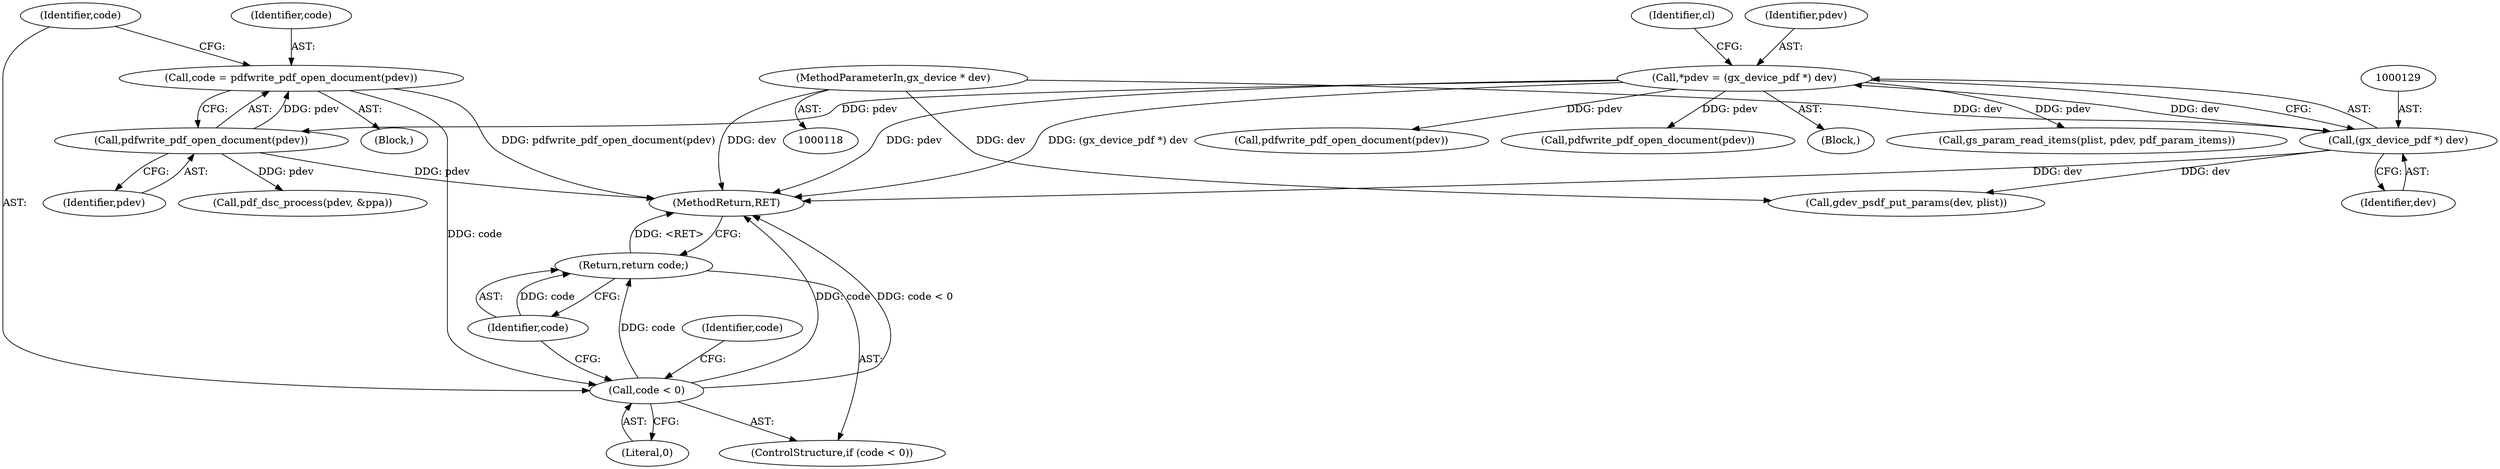 digraph "0_ghostscript_c3476dde7743761a4e1d39a631716199b696b880@API" {
"1000217" [label="(Call,code = pdfwrite_pdf_open_document(pdev))"];
"1000219" [label="(Call,pdfwrite_pdf_open_document(pdev))"];
"1000126" [label="(Call,*pdev = (gx_device_pdf *) dev)"];
"1000128" [label="(Call,(gx_device_pdf *) dev)"];
"1000119" [label="(MethodParameterIn,gx_device * dev)"];
"1000222" [label="(Call,code < 0)"];
"1000225" [label="(Return,return code;)"];
"1000226" [label="(Identifier,code)"];
"1000130" [label="(Identifier,dev)"];
"1000220" [label="(Identifier,pdev)"];
"1000219" [label="(Call,pdfwrite_pdf_open_document(pdev))"];
"1001549" [label="(MethodReturn,RET)"];
"1000223" [label="(Identifier,code)"];
"1000221" [label="(ControlStructure,if (code < 0))"];
"1000225" [label="(Return,return code;)"];
"1000127" [label="(Identifier,pdev)"];
"1000275" [label="(Call,pdfwrite_pdf_open_document(pdev))"];
"1000119" [label="(MethodParameterIn,gx_device * dev)"];
"1000133" [label="(Identifier,cl)"];
"1000957" [label="(Call,gdev_psdf_put_params(dev, plist))"];
"1000128" [label="(Call,(gx_device_pdf *) dev)"];
"1000175" [label="(Call,pdfwrite_pdf_open_document(pdev))"];
"1000222" [label="(Call,code < 0)"];
"1000224" [label="(Literal,0)"];
"1000217" [label="(Call,code = pdfwrite_pdf_open_document(pdev))"];
"1000228" [label="(Identifier,code)"];
"1000218" [label="(Identifier,code)"];
"1000122" [label="(Block,)"];
"1000549" [label="(Call,gs_param_read_items(plist, pdev, pdf_param_items))"];
"1000126" [label="(Call,*pdev = (gx_device_pdf *) dev)"];
"1000215" [label="(Block,)"];
"1000229" [label="(Call,pdf_dsc_process(pdev, &ppa))"];
"1000217" -> "1000215"  [label="AST: "];
"1000217" -> "1000219"  [label="CFG: "];
"1000218" -> "1000217"  [label="AST: "];
"1000219" -> "1000217"  [label="AST: "];
"1000223" -> "1000217"  [label="CFG: "];
"1000217" -> "1001549"  [label="DDG: pdfwrite_pdf_open_document(pdev)"];
"1000219" -> "1000217"  [label="DDG: pdev"];
"1000217" -> "1000222"  [label="DDG: code"];
"1000219" -> "1000220"  [label="CFG: "];
"1000220" -> "1000219"  [label="AST: "];
"1000219" -> "1001549"  [label="DDG: pdev"];
"1000126" -> "1000219"  [label="DDG: pdev"];
"1000219" -> "1000229"  [label="DDG: pdev"];
"1000126" -> "1000122"  [label="AST: "];
"1000126" -> "1000128"  [label="CFG: "];
"1000127" -> "1000126"  [label="AST: "];
"1000128" -> "1000126"  [label="AST: "];
"1000133" -> "1000126"  [label="CFG: "];
"1000126" -> "1001549"  [label="DDG: pdev"];
"1000126" -> "1001549"  [label="DDG: (gx_device_pdf *) dev"];
"1000128" -> "1000126"  [label="DDG: dev"];
"1000126" -> "1000175"  [label="DDG: pdev"];
"1000126" -> "1000275"  [label="DDG: pdev"];
"1000126" -> "1000549"  [label="DDG: pdev"];
"1000128" -> "1000130"  [label="CFG: "];
"1000129" -> "1000128"  [label="AST: "];
"1000130" -> "1000128"  [label="AST: "];
"1000128" -> "1001549"  [label="DDG: dev"];
"1000119" -> "1000128"  [label="DDG: dev"];
"1000128" -> "1000957"  [label="DDG: dev"];
"1000119" -> "1000118"  [label="AST: "];
"1000119" -> "1001549"  [label="DDG: dev"];
"1000119" -> "1000957"  [label="DDG: dev"];
"1000222" -> "1000221"  [label="AST: "];
"1000222" -> "1000224"  [label="CFG: "];
"1000223" -> "1000222"  [label="AST: "];
"1000224" -> "1000222"  [label="AST: "];
"1000226" -> "1000222"  [label="CFG: "];
"1000228" -> "1000222"  [label="CFG: "];
"1000222" -> "1001549"  [label="DDG: code"];
"1000222" -> "1001549"  [label="DDG: code < 0"];
"1000222" -> "1000225"  [label="DDG: code"];
"1000225" -> "1000221"  [label="AST: "];
"1000225" -> "1000226"  [label="CFG: "];
"1000226" -> "1000225"  [label="AST: "];
"1001549" -> "1000225"  [label="CFG: "];
"1000225" -> "1001549"  [label="DDG: <RET>"];
"1000226" -> "1000225"  [label="DDG: code"];
}
